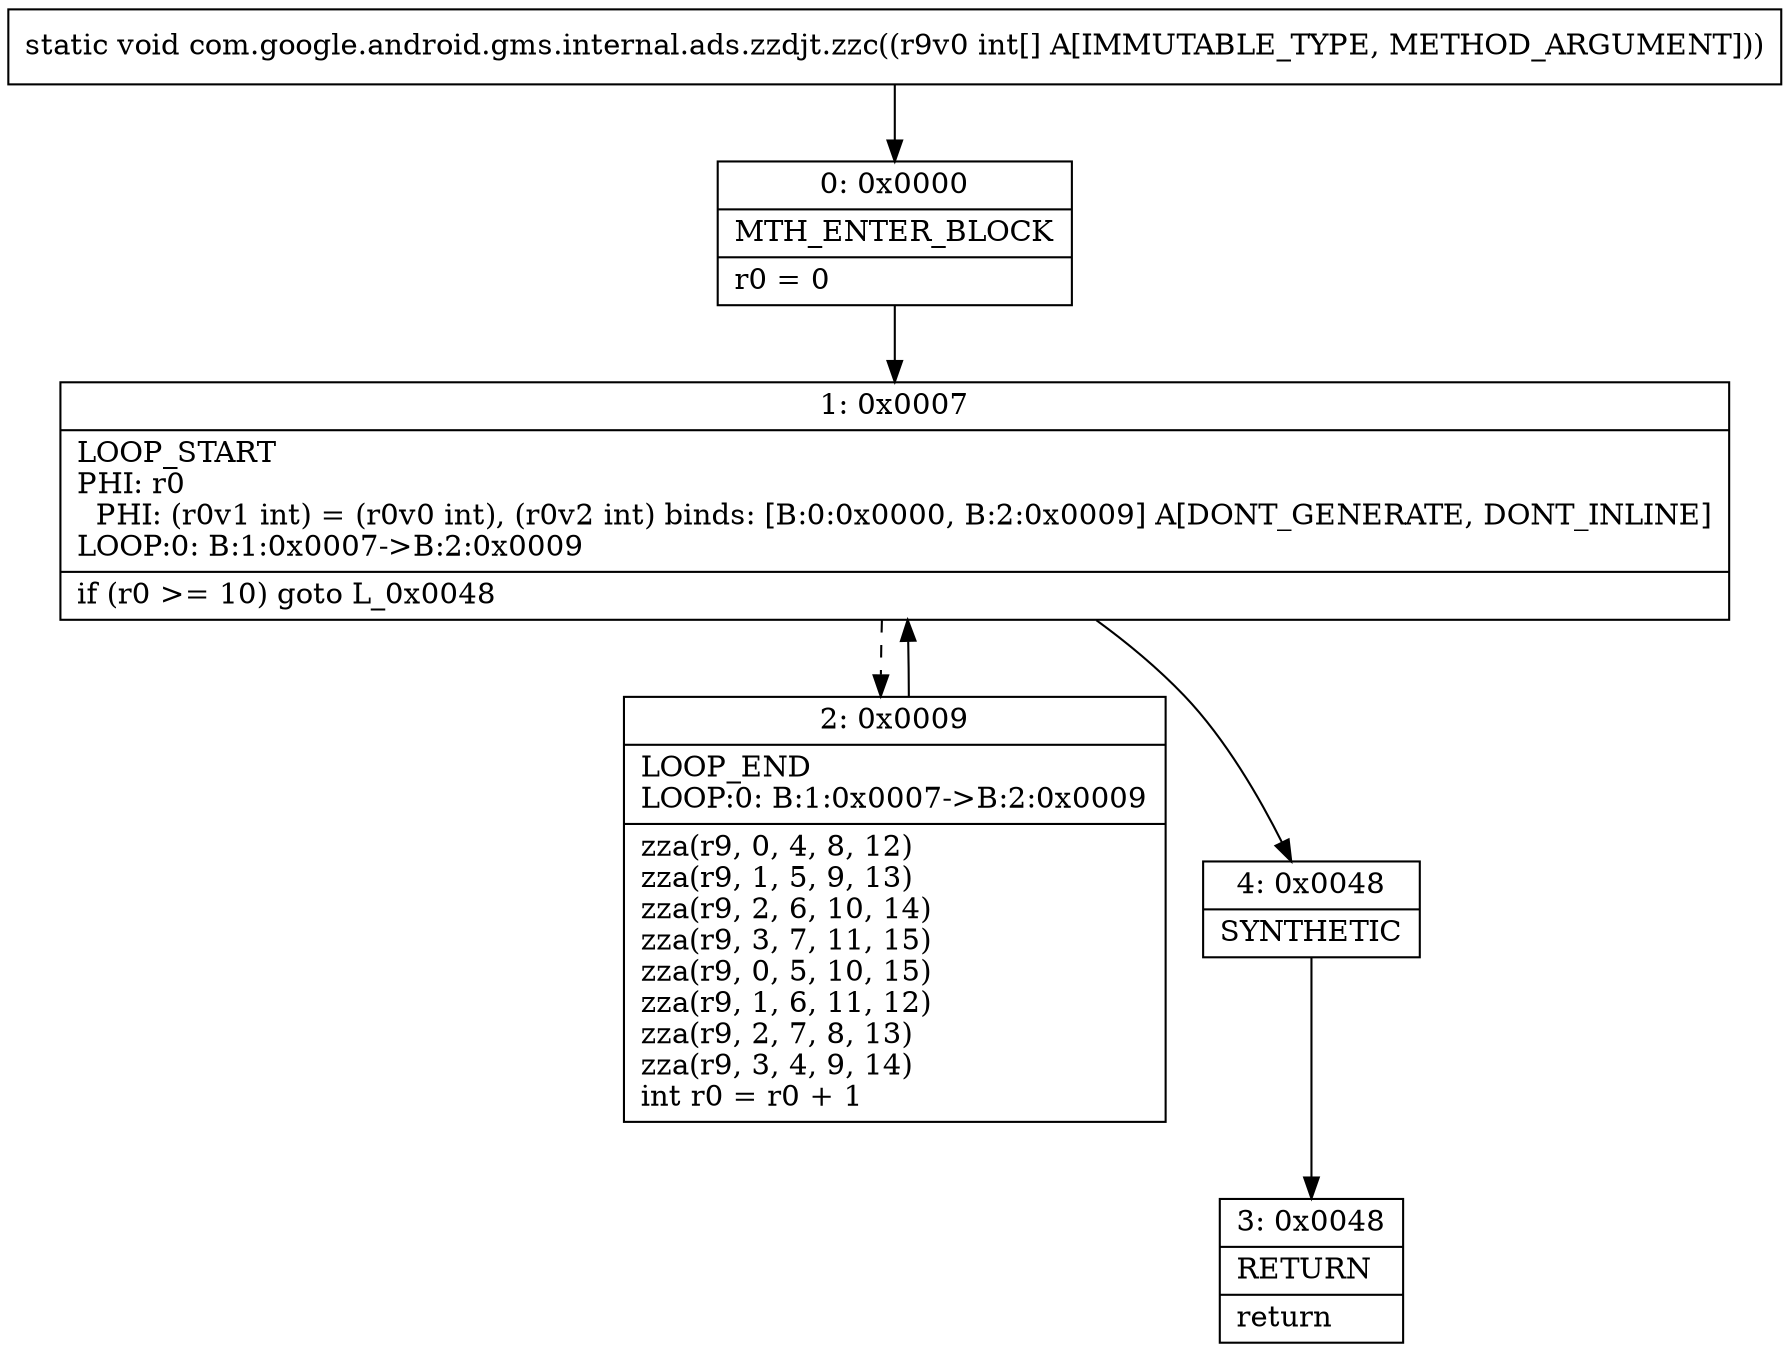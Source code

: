 digraph "CFG forcom.google.android.gms.internal.ads.zzdjt.zzc([I)V" {
Node_0 [shape=record,label="{0\:\ 0x0000|MTH_ENTER_BLOCK\l|r0 = 0\l}"];
Node_1 [shape=record,label="{1\:\ 0x0007|LOOP_START\lPHI: r0 \l  PHI: (r0v1 int) = (r0v0 int), (r0v2 int) binds: [B:0:0x0000, B:2:0x0009] A[DONT_GENERATE, DONT_INLINE]\lLOOP:0: B:1:0x0007\-\>B:2:0x0009\l|if (r0 \>= 10) goto L_0x0048\l}"];
Node_2 [shape=record,label="{2\:\ 0x0009|LOOP_END\lLOOP:0: B:1:0x0007\-\>B:2:0x0009\l|zza(r9, 0, 4, 8, 12)\lzza(r9, 1, 5, 9, 13)\lzza(r9, 2, 6, 10, 14)\lzza(r9, 3, 7, 11, 15)\lzza(r9, 0, 5, 10, 15)\lzza(r9, 1, 6, 11, 12)\lzza(r9, 2, 7, 8, 13)\lzza(r9, 3, 4, 9, 14)\lint r0 = r0 + 1\l}"];
Node_3 [shape=record,label="{3\:\ 0x0048|RETURN\l|return\l}"];
Node_4 [shape=record,label="{4\:\ 0x0048|SYNTHETIC\l}"];
MethodNode[shape=record,label="{static void com.google.android.gms.internal.ads.zzdjt.zzc((r9v0 int[] A[IMMUTABLE_TYPE, METHOD_ARGUMENT])) }"];
MethodNode -> Node_0;
Node_0 -> Node_1;
Node_1 -> Node_2[style=dashed];
Node_1 -> Node_4;
Node_2 -> Node_1;
Node_4 -> Node_3;
}

